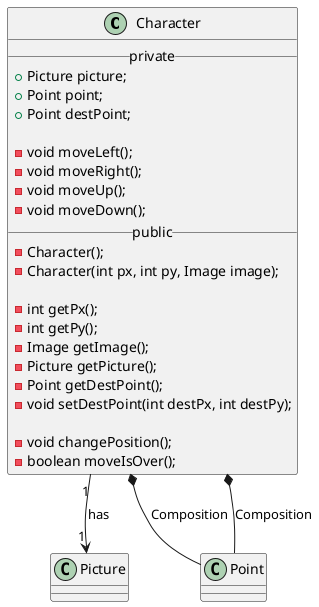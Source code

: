 @startuml

class Character{
__ private __
+ Picture picture;
+ Point point;
+ Point destPoint;

- void moveLeft();
- void moveRight();
- void moveUp();
- void moveDown();
__ public __
- Character();
- Character(int px, int py, Image image);

- int getPx();
- int getPy();
- Image getImage();
- Picture getPicture();
- Point getDestPoint();
- void setDestPoint(int destPx, int destPy);

- void changePosition();
- boolean moveIsOver();
}

Character "1"-->"1" Picture : has
Character *-- Point: Composition
Character *-- Point: Composition

@enduml